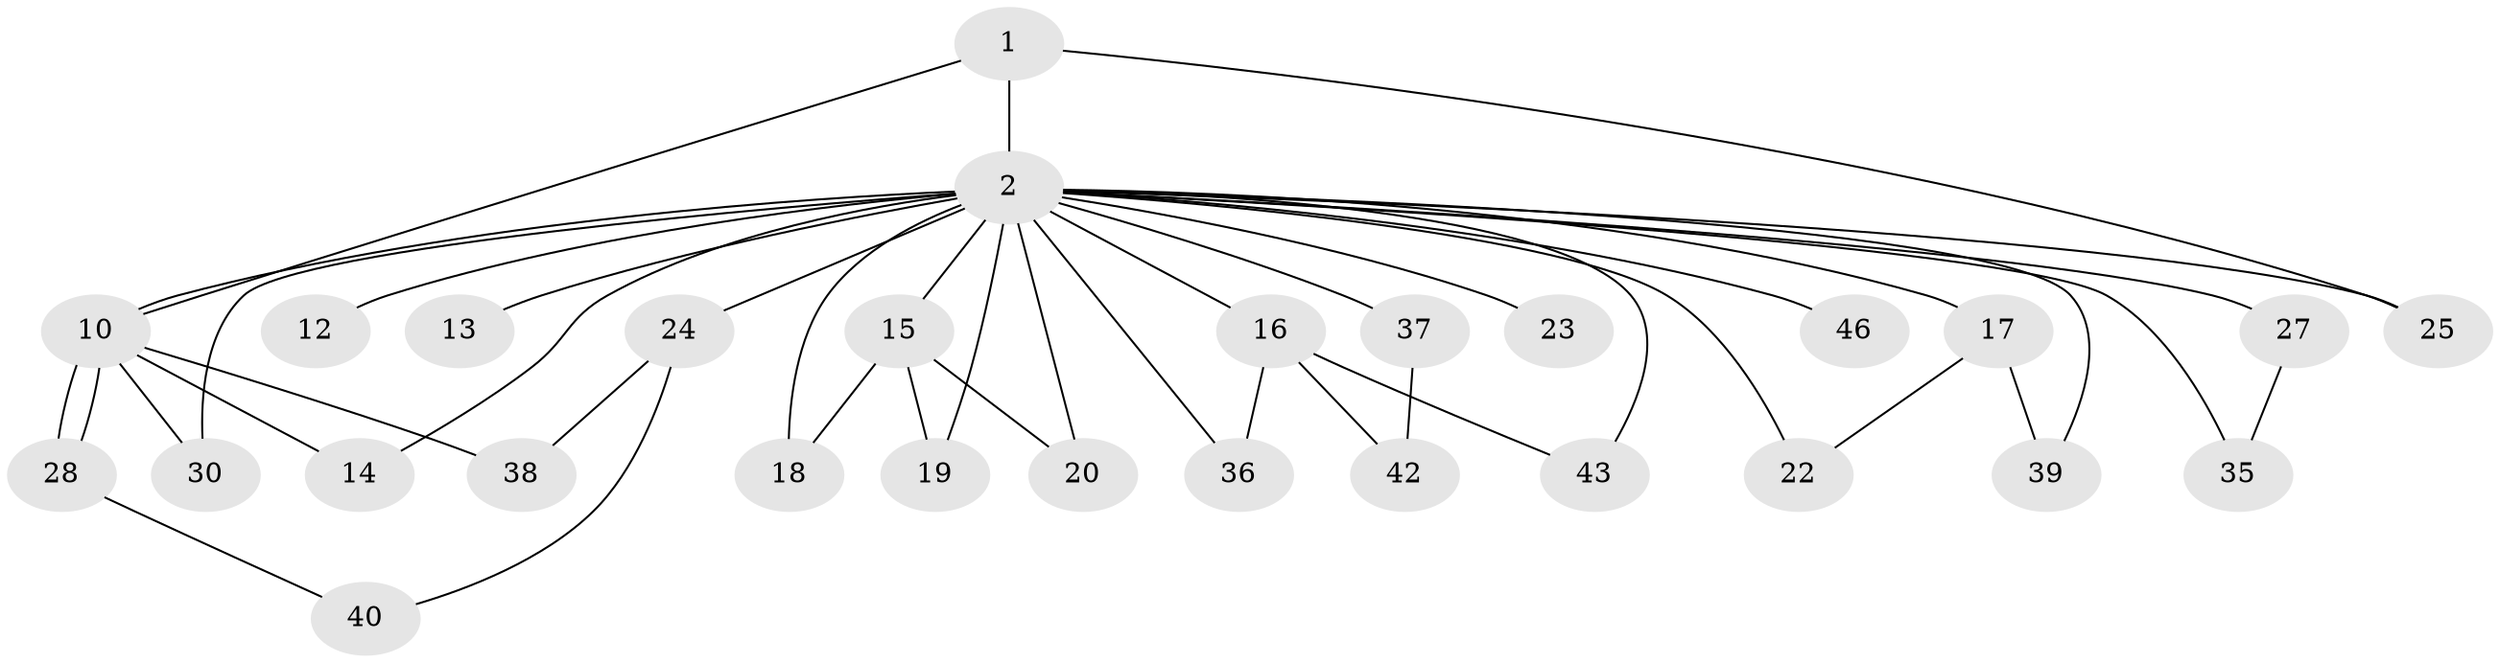 // original degree distribution, {11: 0.03571428571428571, 16: 0.03571428571428571, 22: 0.017857142857142856, 21: 0.017857142857142856, 12: 0.017857142857142856, 13: 0.03571428571428571, 18: 0.017857142857142856, 5: 0.05357142857142857, 2: 0.5714285714285714, 7: 0.017857142857142856, 4: 0.08928571428571429, 3: 0.08928571428571429}
// Generated by graph-tools (version 1.1) at 2025/13/03/09/25 04:13:57]
// undirected, 28 vertices, 43 edges
graph export_dot {
graph [start="1"]
  node [color=gray90,style=filled];
  1;
  2 [super="+3+8+41+47+4+5+29"];
  10 [super="+56+33"];
  12;
  13;
  14;
  15;
  16;
  17;
  18;
  19;
  20;
  22;
  23;
  24;
  25 [super="+51"];
  27 [super="+31"];
  28;
  30 [super="+48"];
  35;
  36;
  37 [super="+45"];
  38;
  39;
  40;
  42;
  43;
  46;
  1 -- 2 [weight=9];
  1 -- 10;
  1 -- 25;
  2 -- 10 [weight=12];
  2 -- 13 [weight=2];
  2 -- 19;
  2 -- 24 [weight=2];
  2 -- 43;
  2 -- 14;
  2 -- 15 [weight=2];
  2 -- 16;
  2 -- 17 [weight=5];
  2 -- 23 [weight=2];
  2 -- 30 [weight=3];
  2 -- 35;
  2 -- 12 [weight=2];
  2 -- 46 [weight=2];
  2 -- 18;
  2 -- 25 [weight=3];
  2 -- 37 [weight=3];
  2 -- 20;
  2 -- 22;
  2 -- 27 [weight=3];
  2 -- 36;
  2 -- 39;
  10 -- 14;
  10 -- 28;
  10 -- 28;
  10 -- 38;
  10 -- 30;
  15 -- 18;
  15 -- 19;
  15 -- 20;
  16 -- 36;
  16 -- 42;
  16 -- 43;
  17 -- 22;
  17 -- 39;
  24 -- 38;
  24 -- 40;
  27 -- 35;
  28 -- 40;
  37 -- 42;
}
